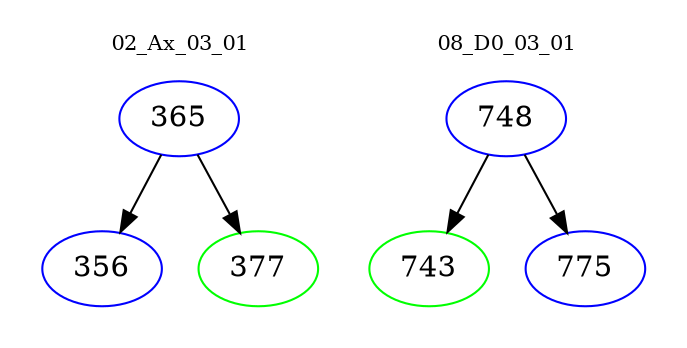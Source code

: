 digraph{
subgraph cluster_0 {
color = white
label = "02_Ax_03_01";
fontsize=10;
T0_365 [label="365", color="blue"]
T0_365 -> T0_356 [color="black"]
T0_356 [label="356", color="blue"]
T0_365 -> T0_377 [color="black"]
T0_377 [label="377", color="green"]
}
subgraph cluster_1 {
color = white
label = "08_D0_03_01";
fontsize=10;
T1_748 [label="748", color="blue"]
T1_748 -> T1_743 [color="black"]
T1_743 [label="743", color="green"]
T1_748 -> T1_775 [color="black"]
T1_775 [label="775", color="blue"]
}
}
